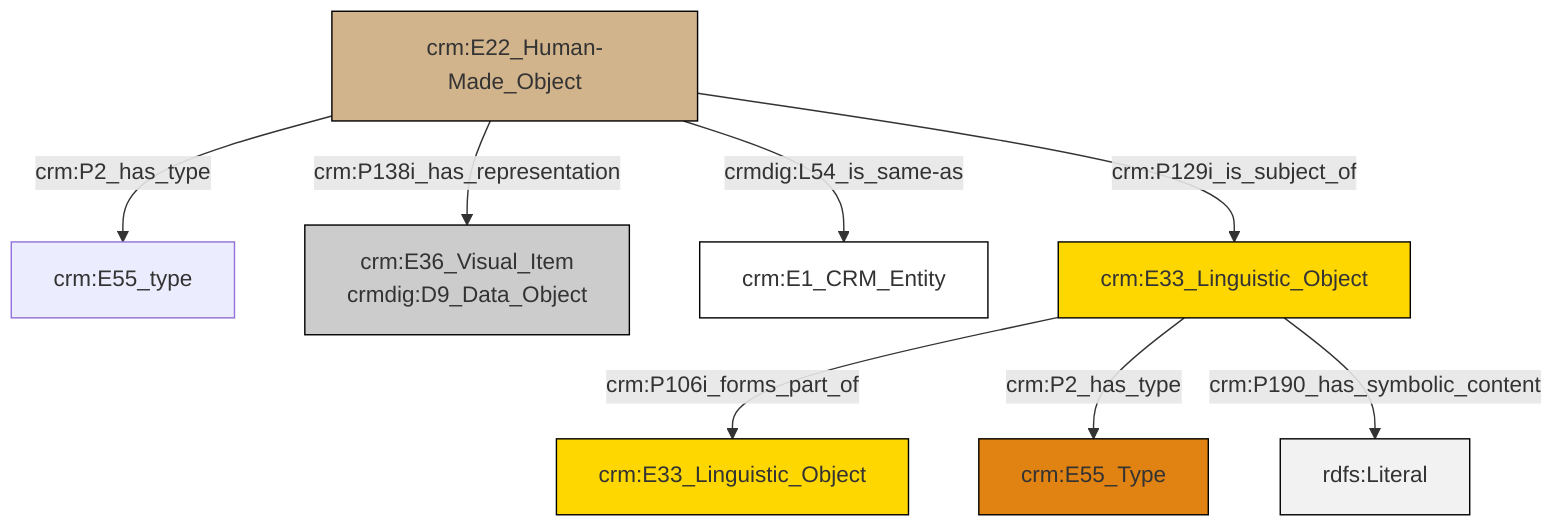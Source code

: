 graph TD
classDef Literal fill:#f2f2f2,stroke:#000000;
classDef CRM_Entity fill:#FFFFFF,stroke:#000000;
classDef Temporal_Entity fill:#00C9E6, stroke:#000000;
classDef Type fill:#E18312, stroke:#000000;
classDef Time-Span fill:#2C9C91, stroke:#000000;
classDef Appellation fill:#FFEB7F, stroke:#000000;
classDef Place fill:#008836, stroke:#000000;
classDef Persistent_Item fill:#B266B2, stroke:#000000;
classDef Conceptual_Object fill:#FFD700, stroke:#000000;
classDef Physical_Thing fill:#D2B48C, stroke:#000000;
classDef Actor fill:#f58aad, stroke:#000000;
classDef PC_Classes fill:#4ce600, stroke:#000000;
classDef Multi fill:#cccccc,stroke:#000000;

4["crm:E22_Human-Made_Object"]:::Physical_Thing -->|crm:P2_has_type| 0["crm:E55_type"]:::Default
4["crm:E22_Human-Made_Object"]:::Physical_Thing -->|crm:P138i_has_representation| 5["crm:E36_Visual_Item<br>crmdig:D9_Data_Object"]:::Multi
4["crm:E22_Human-Made_Object"]:::Physical_Thing -->|crmdig:L54_is_same-as| 7["crm:E1_CRM_Entity"]:::CRM_Entity
11["crm:E33_Linguistic_Object"]:::Conceptual_Object -->|crm:P106i_forms_part_of| 9["crm:E33_Linguistic_Object"]:::Conceptual_Object
11["crm:E33_Linguistic_Object"]:::Conceptual_Object -->|crm:P2_has_type| 2["crm:E55_Type"]:::Type
11["crm:E33_Linguistic_Object"]:::Conceptual_Object -->|crm:P190_has_symbolic_content| 15[rdfs:Literal]:::Literal
4["crm:E22_Human-Made_Object"]:::Physical_Thing -->|crm:P129i_is_subject_of| 11["crm:E33_Linguistic_Object"]:::Conceptual_Object